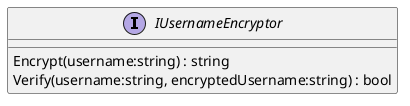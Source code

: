 @startuml
interface IUsernameEncryptor {
    Encrypt(username:string) : string
    Verify(username:string, encryptedUsername:string) : bool
}
@enduml
